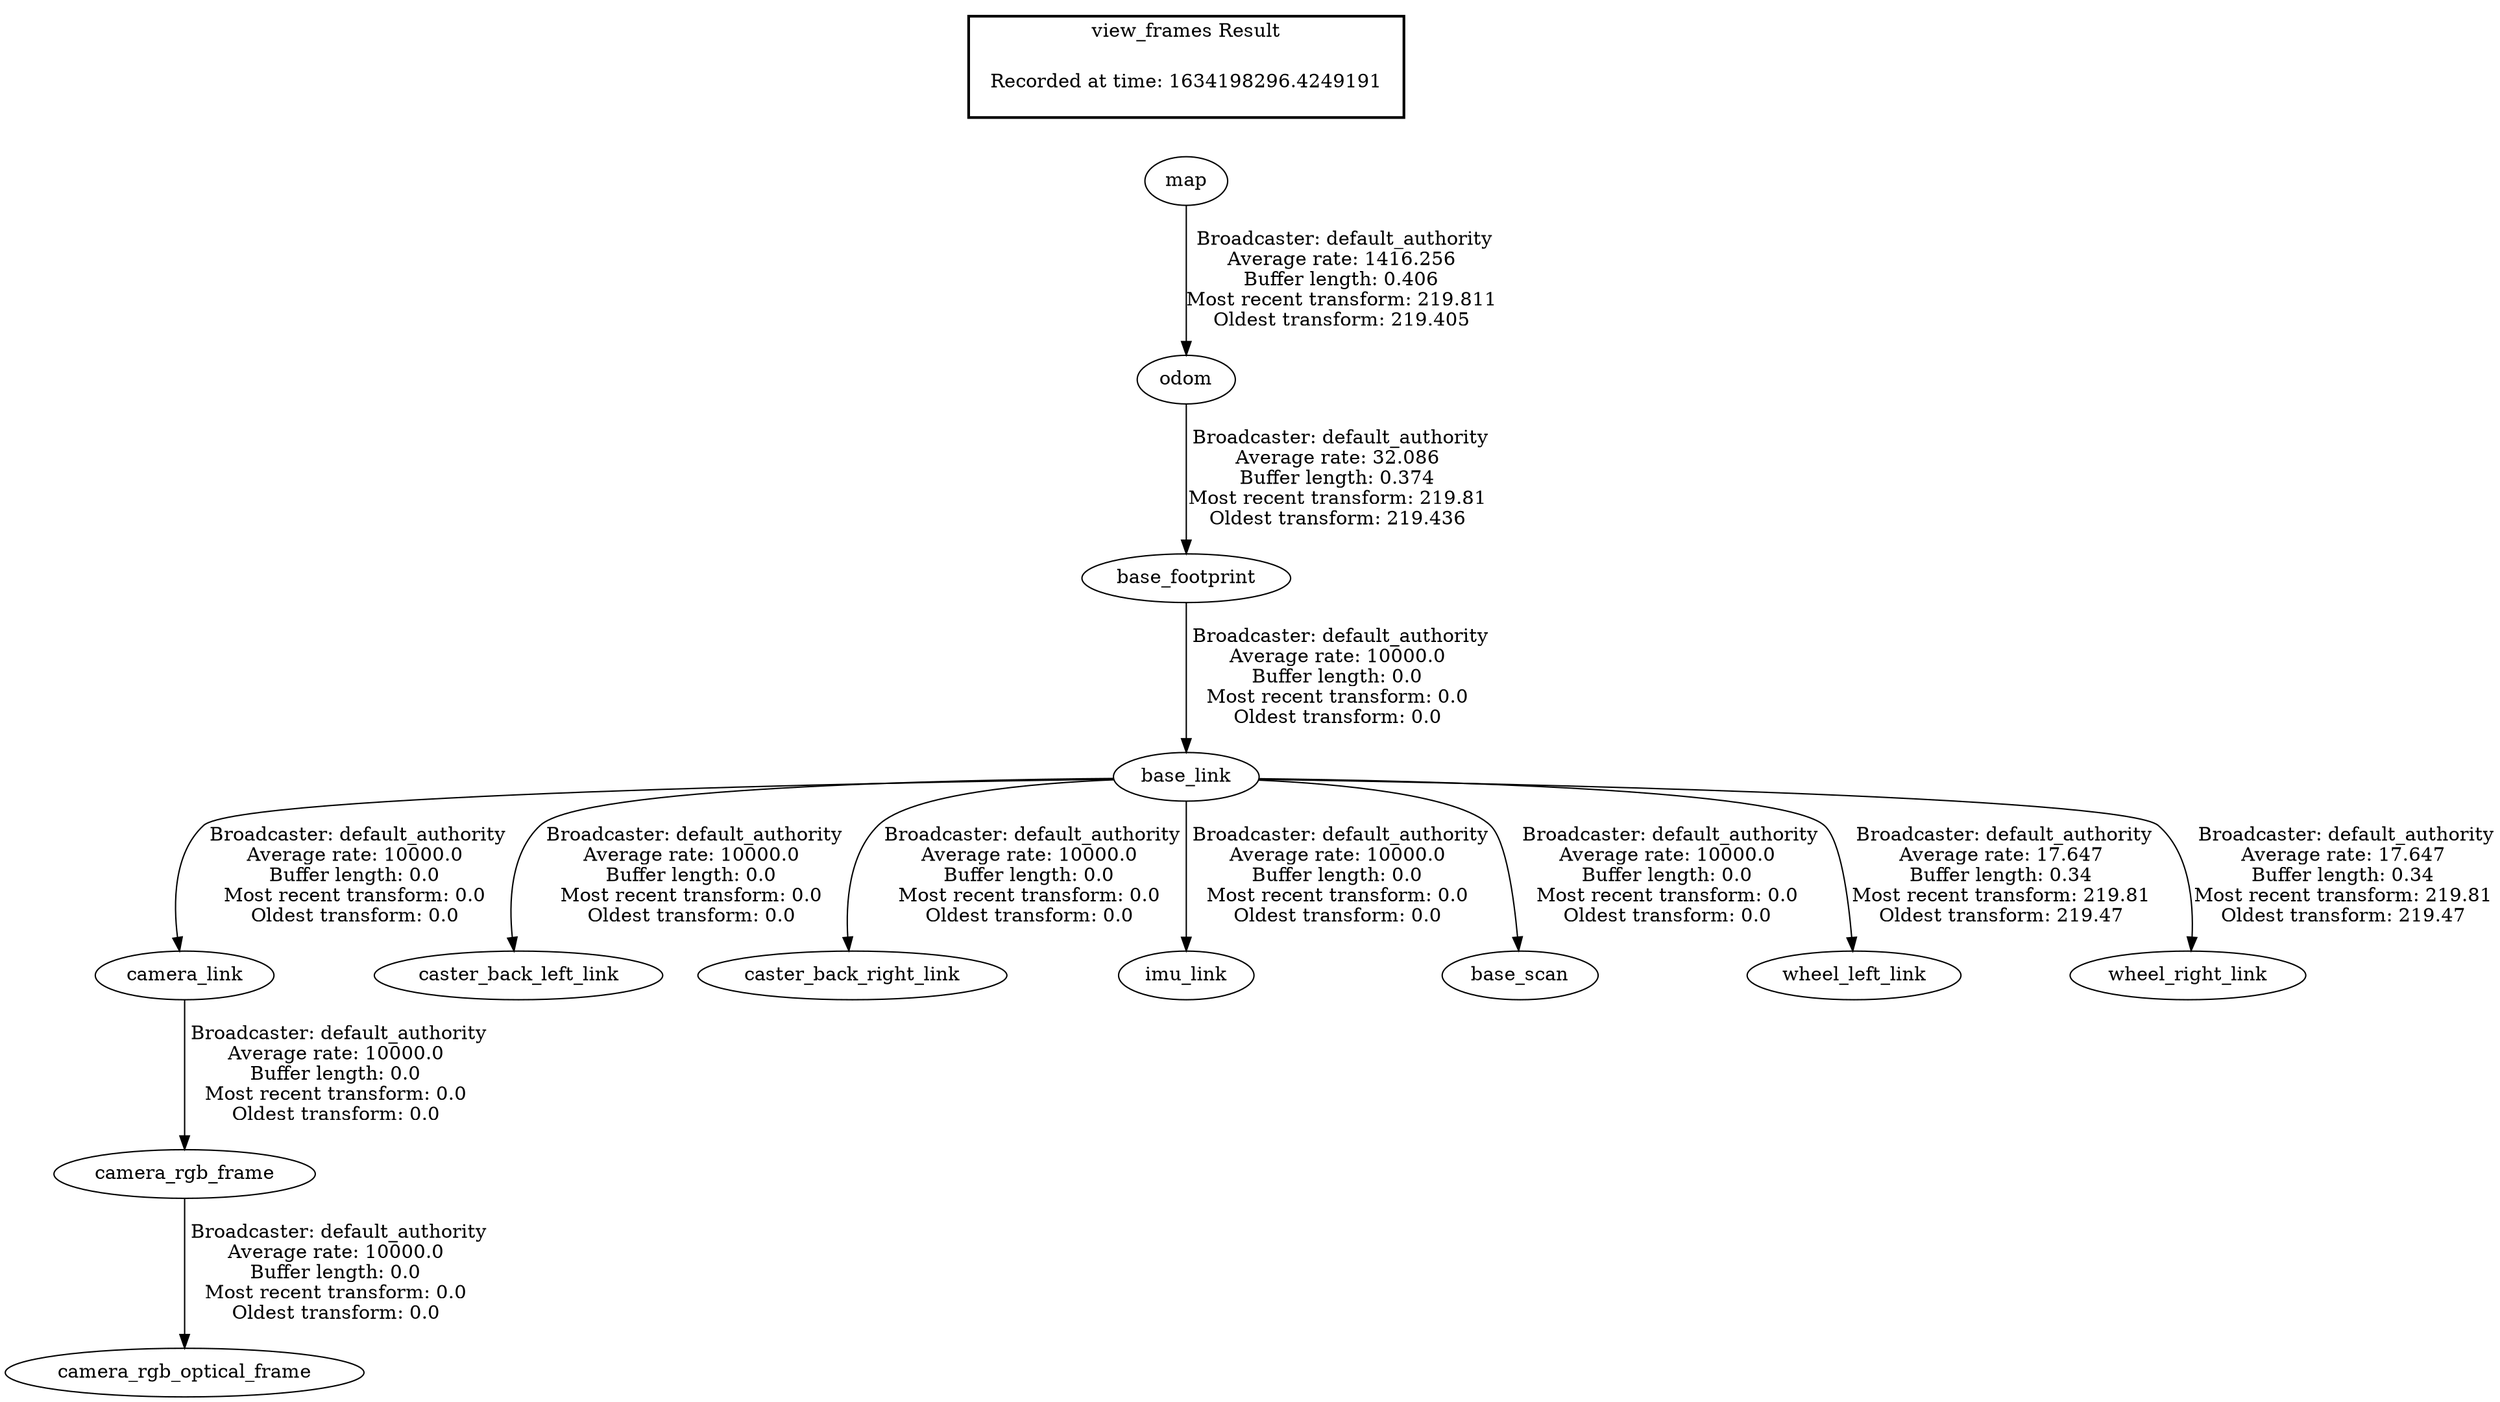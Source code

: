 digraph G {
"map" -> "odom"[label=" Broadcaster: default_authority\nAverage rate: 1416.256\nBuffer length: 0.406\nMost recent transform: 219.811\nOldest transform: 219.405\n"];
"base_footprint" -> "base_link"[label=" Broadcaster: default_authority\nAverage rate: 10000.0\nBuffer length: 0.0\nMost recent transform: 0.0\nOldest transform: 0.0\n"];
"odom" -> "base_footprint"[label=" Broadcaster: default_authority\nAverage rate: 32.086\nBuffer length: 0.374\nMost recent transform: 219.81\nOldest transform: 219.436\n"];
"base_link" -> "camera_link"[label=" Broadcaster: default_authority\nAverage rate: 10000.0\nBuffer length: 0.0\nMost recent transform: 0.0\nOldest transform: 0.0\n"];
"camera_link" -> "camera_rgb_frame"[label=" Broadcaster: default_authority\nAverage rate: 10000.0\nBuffer length: 0.0\nMost recent transform: 0.0\nOldest transform: 0.0\n"];
"camera_rgb_frame" -> "camera_rgb_optical_frame"[label=" Broadcaster: default_authority\nAverage rate: 10000.0\nBuffer length: 0.0\nMost recent transform: 0.0\nOldest transform: 0.0\n"];
"base_link" -> "caster_back_left_link"[label=" Broadcaster: default_authority\nAverage rate: 10000.0\nBuffer length: 0.0\nMost recent transform: 0.0\nOldest transform: 0.0\n"];
"base_link" -> "caster_back_right_link"[label=" Broadcaster: default_authority\nAverage rate: 10000.0\nBuffer length: 0.0\nMost recent transform: 0.0\nOldest transform: 0.0\n"];
"base_link" -> "imu_link"[label=" Broadcaster: default_authority\nAverage rate: 10000.0\nBuffer length: 0.0\nMost recent transform: 0.0\nOldest transform: 0.0\n"];
"base_link" -> "base_scan"[label=" Broadcaster: default_authority\nAverage rate: 10000.0\nBuffer length: 0.0\nMost recent transform: 0.0\nOldest transform: 0.0\n"];
"base_link" -> "wheel_left_link"[label=" Broadcaster: default_authority\nAverage rate: 17.647\nBuffer length: 0.34\nMost recent transform: 219.81\nOldest transform: 219.47\n"];
"base_link" -> "wheel_right_link"[label=" Broadcaster: default_authority\nAverage rate: 17.647\nBuffer length: 0.34\nMost recent transform: 219.81\nOldest transform: 219.47\n"];
edge [style=invis];
 subgraph cluster_legend { style=bold; color=black; label ="view_frames Result";
"Recorded at time: 1634198296.4249191"[ shape=plaintext ] ;
}->"map";
}